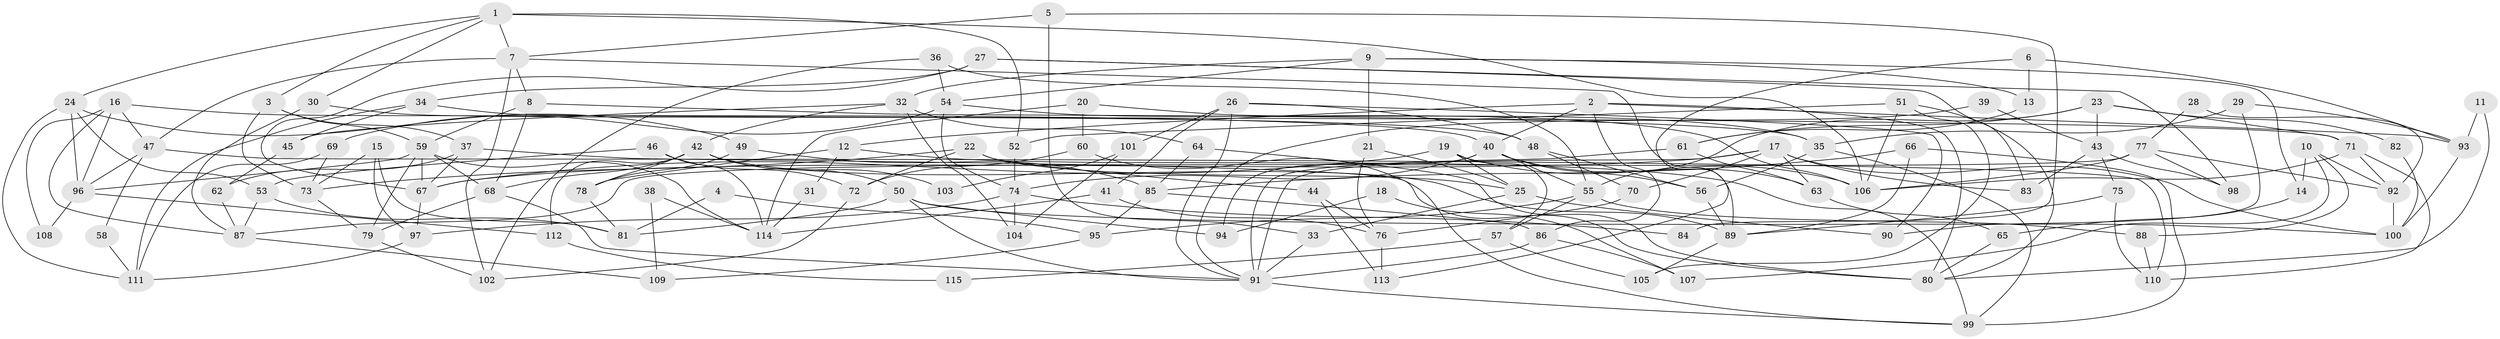 // Generated by graph-tools (version 1.1) at 2025/36/03/09/25 02:36:00]
// undirected, 115 vertices, 230 edges
graph export_dot {
graph [start="1"]
  node [color=gray90,style=filled];
  1;
  2;
  3;
  4;
  5;
  6;
  7;
  8;
  9;
  10;
  11;
  12;
  13;
  14;
  15;
  16;
  17;
  18;
  19;
  20;
  21;
  22;
  23;
  24;
  25;
  26;
  27;
  28;
  29;
  30;
  31;
  32;
  33;
  34;
  35;
  36;
  37;
  38;
  39;
  40;
  41;
  42;
  43;
  44;
  45;
  46;
  47;
  48;
  49;
  50;
  51;
  52;
  53;
  54;
  55;
  56;
  57;
  58;
  59;
  60;
  61;
  62;
  63;
  64;
  65;
  66;
  67;
  68;
  69;
  70;
  71;
  72;
  73;
  74;
  75;
  76;
  77;
  78;
  79;
  80;
  81;
  82;
  83;
  84;
  85;
  86;
  87;
  88;
  89;
  90;
  91;
  92;
  93;
  94;
  95;
  96;
  97;
  98;
  99;
  100;
  101;
  102;
  103;
  104;
  105;
  106;
  107;
  108;
  109;
  110;
  111;
  112;
  113;
  114;
  115;
  1 -- 3;
  1 -- 30;
  1 -- 7;
  1 -- 24;
  1 -- 52;
  1 -- 106;
  2 -- 80;
  2 -- 40;
  2 -- 12;
  2 -- 86;
  2 -- 93;
  3 -- 73;
  3 -- 59;
  3 -- 37;
  4 -- 95;
  4 -- 81;
  5 -- 33;
  5 -- 7;
  5 -- 84;
  6 -- 113;
  6 -- 93;
  6 -- 13;
  7 -- 47;
  7 -- 8;
  7 -- 89;
  7 -- 102;
  8 -- 59;
  8 -- 35;
  8 -- 68;
  9 -- 32;
  9 -- 54;
  9 -- 13;
  9 -- 14;
  9 -- 21;
  10 -- 88;
  10 -- 14;
  10 -- 92;
  10 -- 107;
  11 -- 80;
  11 -- 93;
  12 -- 78;
  12 -- 31;
  12 -- 99;
  13 -- 61;
  14 -- 65;
  15 -- 97;
  15 -- 81;
  15 -- 73;
  16 -- 87;
  16 -- 40;
  16 -- 47;
  16 -- 96;
  16 -- 108;
  17 -- 91;
  17 -- 83;
  17 -- 63;
  17 -- 67;
  17 -- 70;
  17 -- 100;
  18 -- 94;
  18 -- 107;
  19 -- 106;
  19 -- 67;
  19 -- 25;
  19 -- 57;
  20 -- 60;
  20 -- 35;
  20 -- 114;
  21 -- 25;
  21 -- 76;
  22 -- 72;
  22 -- 73;
  22 -- 25;
  22 -- 44;
  23 -- 61;
  23 -- 55;
  23 -- 43;
  23 -- 71;
  23 -- 82;
  24 -- 96;
  24 -- 49;
  24 -- 53;
  24 -- 111;
  25 -- 33;
  25 -- 90;
  26 -- 91;
  26 -- 90;
  26 -- 41;
  26 -- 48;
  26 -- 101;
  27 -- 67;
  27 -- 34;
  27 -- 83;
  27 -- 98;
  28 -- 92;
  28 -- 77;
  29 -- 93;
  29 -- 35;
  29 -- 90;
  30 -- 48;
  30 -- 87;
  31 -- 114;
  32 -- 42;
  32 -- 64;
  32 -- 45;
  32 -- 104;
  33 -- 91;
  34 -- 71;
  34 -- 111;
  34 -- 45;
  35 -- 99;
  35 -- 56;
  36 -- 102;
  36 -- 55;
  36 -- 54;
  37 -- 62;
  37 -- 67;
  37 -- 80;
  38 -- 109;
  38 -- 114;
  39 -- 91;
  39 -- 43;
  40 -- 56;
  40 -- 74;
  40 -- 55;
  40 -- 63;
  40 -- 94;
  41 -- 114;
  41 -- 76;
  42 -- 68;
  42 -- 89;
  42 -- 50;
  42 -- 78;
  42 -- 103;
  42 -- 112;
  43 -- 98;
  43 -- 75;
  43 -- 83;
  44 -- 76;
  44 -- 113;
  45 -- 62;
  46 -- 114;
  46 -- 53;
  46 -- 72;
  47 -- 110;
  47 -- 58;
  47 -- 96;
  48 -- 70;
  48 -- 56;
  49 -- 85;
  49 -- 78;
  50 -- 91;
  50 -- 81;
  50 -- 94;
  50 -- 100;
  51 -- 106;
  51 -- 52;
  51 -- 80;
  51 -- 105;
  52 -- 74;
  53 -- 81;
  53 -- 87;
  54 -- 106;
  54 -- 69;
  54 -- 74;
  55 -- 57;
  55 -- 88;
  55 -- 95;
  56 -- 89;
  57 -- 105;
  57 -- 115;
  58 -- 111;
  59 -- 96;
  59 -- 67;
  59 -- 68;
  59 -- 79;
  59 -- 114;
  60 -- 99;
  60 -- 72;
  61 -- 63;
  61 -- 91;
  62 -- 87;
  63 -- 65;
  64 -- 80;
  64 -- 85;
  65 -- 80;
  66 -- 99;
  66 -- 89;
  66 -- 85;
  67 -- 97;
  68 -- 79;
  68 -- 91;
  69 -- 73;
  69 -- 111;
  70 -- 76;
  71 -- 92;
  71 -- 106;
  71 -- 110;
  72 -- 102;
  73 -- 79;
  74 -- 97;
  74 -- 84;
  74 -- 104;
  75 -- 89;
  75 -- 110;
  76 -- 113;
  77 -- 92;
  77 -- 106;
  77 -- 87;
  77 -- 98;
  78 -- 81;
  79 -- 102;
  82 -- 100;
  85 -- 86;
  85 -- 95;
  86 -- 91;
  86 -- 107;
  87 -- 109;
  88 -- 110;
  89 -- 105;
  91 -- 99;
  92 -- 100;
  93 -- 100;
  95 -- 109;
  96 -- 108;
  96 -- 112;
  97 -- 111;
  101 -- 104;
  101 -- 103;
  112 -- 115;
}
